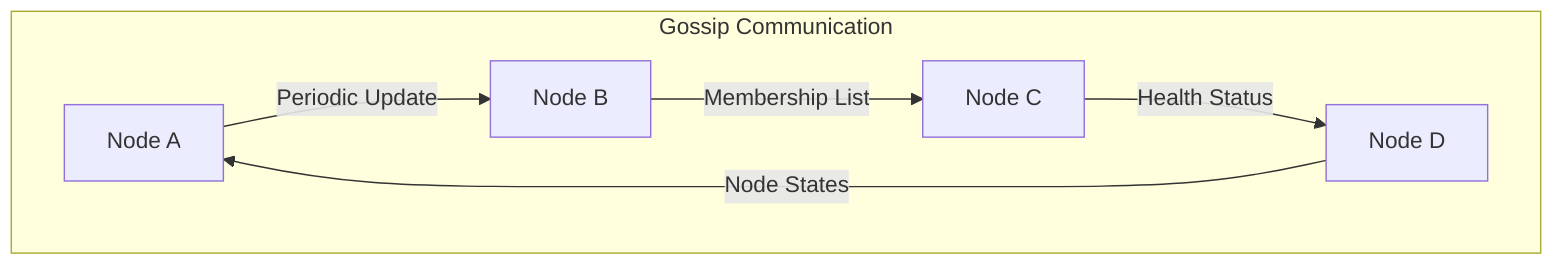 graph TD
    subgraph Gossip Communication
        A[Node A] -->|Periodic Update| B[Node B]
        B -->|Membership List| C[Node C]
        C -->|Health Status| D[Node D]
        D -->|Node States| A
    end